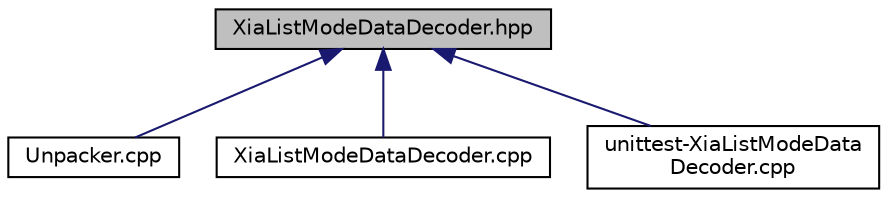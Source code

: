 digraph "XiaListModeDataDecoder.hpp"
{
  edge [fontname="Helvetica",fontsize="10",labelfontname="Helvetica",labelfontsize="10"];
  node [fontname="Helvetica",fontsize="10",shape=record];
  Node1 [label="XiaListModeDataDecoder.hpp",height=0.2,width=0.4,color="black", fillcolor="grey75", style="filled", fontcolor="black"];
  Node1 -> Node2 [dir="back",color="midnightblue",fontsize="10",style="solid",fontname="Helvetica"];
  Node2 [label="Unpacker.cpp",height=0.2,width=0.4,color="black", fillcolor="white", style="filled",URL="$d0/d31/_unpacker_8cpp.html",tooltip="A class to handle the unpacking of UTK/ORNL style pixie16 data spills. "];
  Node1 -> Node3 [dir="back",color="midnightblue",fontsize="10",style="solid",fontname="Helvetica"];
  Node3 [label="XiaListModeDataDecoder.cpp",height=0.2,width=0.4,color="black", fillcolor="white", style="filled",URL="$d0/dab/_xia_list_mode_data_decoder_8cpp.html"];
  Node1 -> Node4 [dir="back",color="midnightblue",fontsize="10",style="solid",fontname="Helvetica"];
  Node4 [label="unittest-XiaListModeData\lDecoder.cpp",height=0.2,width=0.4,color="black", fillcolor="white", style="filled",URL="$da/df0/unittest-_xia_list_mode_data_decoder_8cpp.html",tooltip="Unit tests for the XiaListModeDataDecoder class. "];
}
